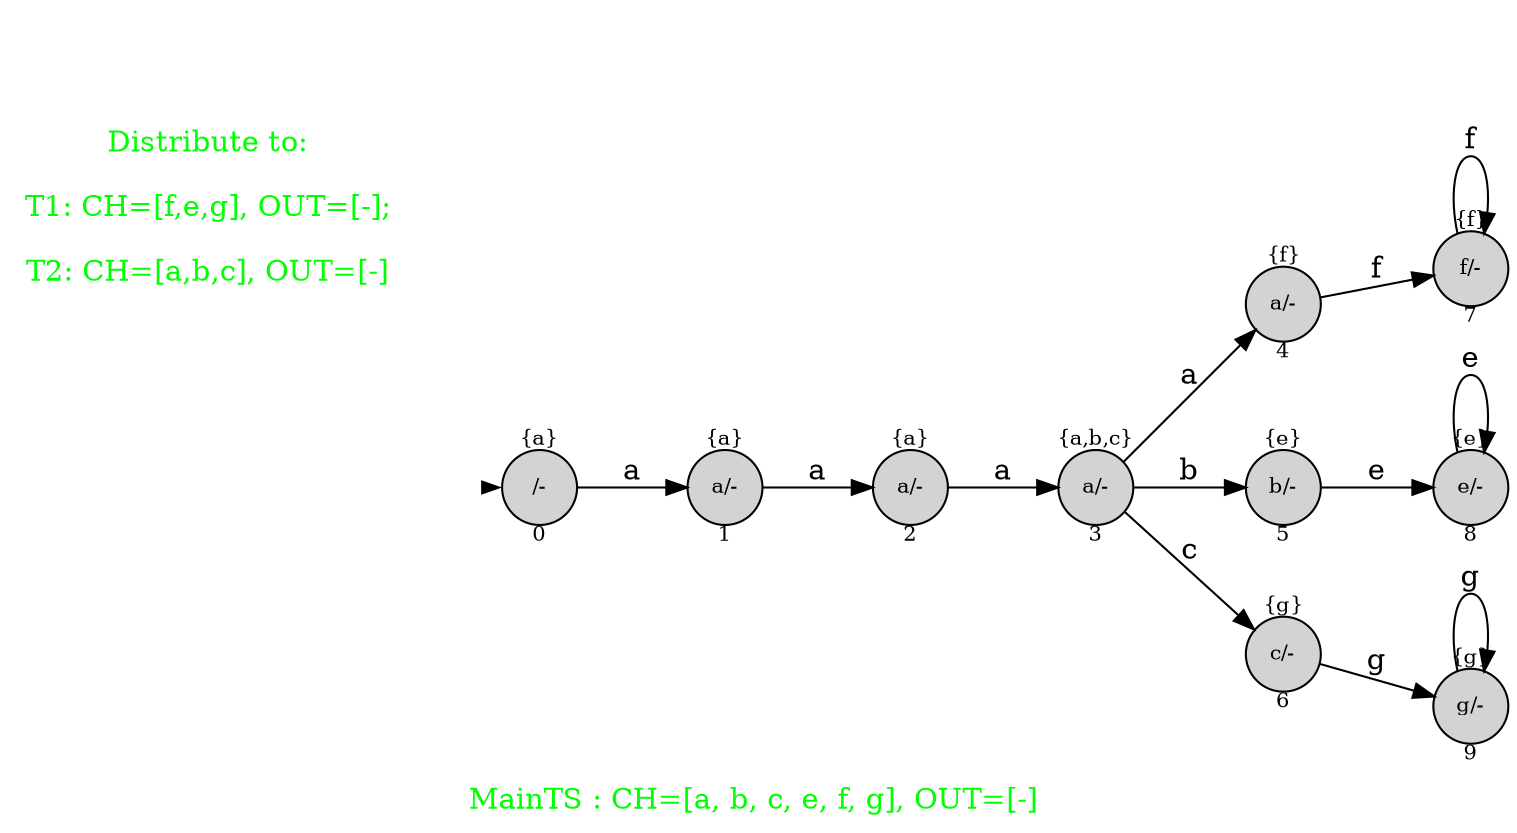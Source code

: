 digraph G {
graph [fontcolor="green",fontsize=14,rankdir=LR,ranksep=0.6,nodesep=0.5,label="
MainTS : CH=[a, b, c, e, f, g], OUT=[-] "];

node[shape=circle, style=filled, fixedsize=true, fontsize=10];

init [shape=point,style=invis];
spec [fontcolor="green",fontsize=14,peripheries=0,shape=square,fixedsize=false,style="",label="Distribute to:

T1: CH=[f,e,g], OUT=[-];

T2: CH=[a,b,c], OUT=[-]"];
	4[label="{f}

a/-

4"];

	9[label="{g}

g/-

9"];

	3[label="{a,b,c}

a/-

3"];

	5[label="{e}

b/-

5"];

	2[label="{a}

a/-

2"];

	0[label="{a}

/-

0"];

	6[label="{g}

c/-

6"];

	8[label="{e}

e/-

8"];

	7[label="{f}

f/-

7"];

	1[label="{a}

a/-

1"];

	 init -> 0[penwidth=0,tooltip="initial state"];

	3 -> 4[label="a"];

	4 -> 7[label="f"];

	7 -> 7[label="f"];

	0 -> 1[label="a"];

	1 -> 2[label="a"];

	8 -> 8[label="e"];

	3 -> 6[label="c"];

	2 -> 3[label="a"];

	9 -> 9[label="g"];

	6 -> 9[label="g"];

	3 -> 5[label="b"];

	5 -> 8[label="e"];


}
